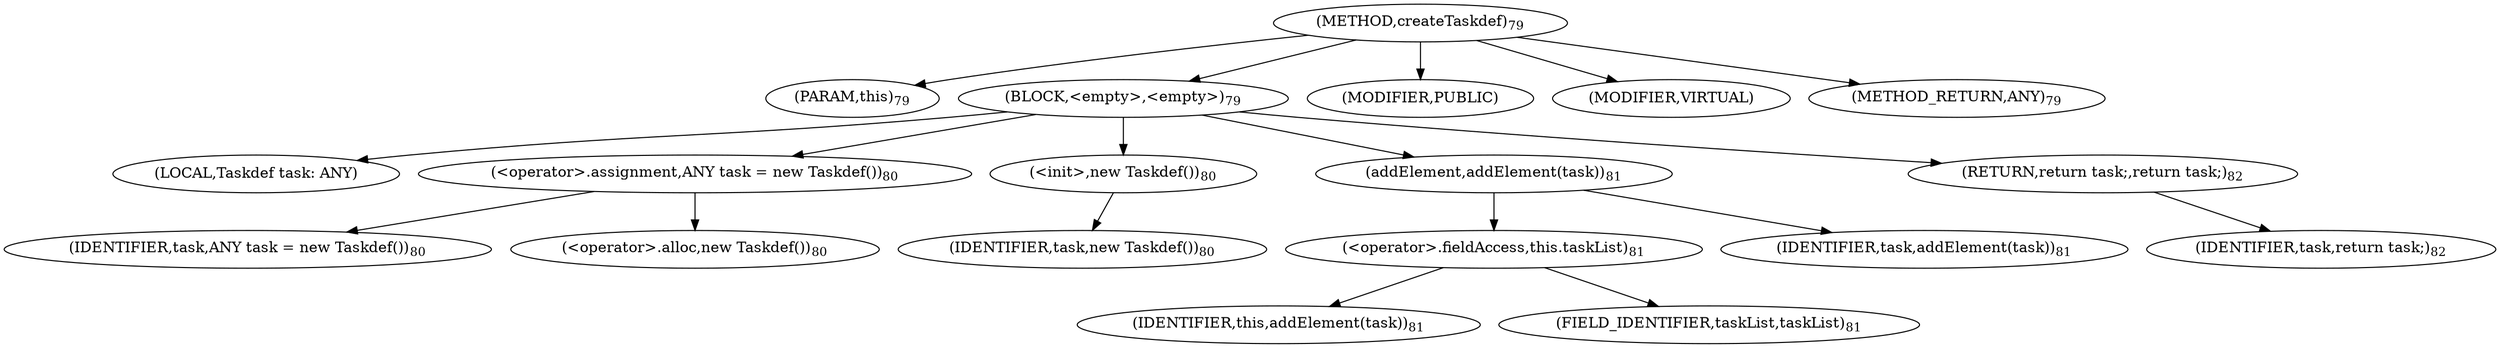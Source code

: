 digraph "createTaskdef" {  
"16" [label = <(METHOD,createTaskdef)<SUB>79</SUB>> ]
"17" [label = <(PARAM,this)<SUB>79</SUB>> ]
"18" [label = <(BLOCK,&lt;empty&gt;,&lt;empty&gt;)<SUB>79</SUB>> ]
"4" [label = <(LOCAL,Taskdef task: ANY)> ]
"19" [label = <(&lt;operator&gt;.assignment,ANY task = new Taskdef())<SUB>80</SUB>> ]
"20" [label = <(IDENTIFIER,task,ANY task = new Taskdef())<SUB>80</SUB>> ]
"21" [label = <(&lt;operator&gt;.alloc,new Taskdef())<SUB>80</SUB>> ]
"22" [label = <(&lt;init&gt;,new Taskdef())<SUB>80</SUB>> ]
"3" [label = <(IDENTIFIER,task,new Taskdef())<SUB>80</SUB>> ]
"23" [label = <(addElement,addElement(task))<SUB>81</SUB>> ]
"24" [label = <(&lt;operator&gt;.fieldAccess,this.taskList)<SUB>81</SUB>> ]
"25" [label = <(IDENTIFIER,this,addElement(task))<SUB>81</SUB>> ]
"26" [label = <(FIELD_IDENTIFIER,taskList,taskList)<SUB>81</SUB>> ]
"27" [label = <(IDENTIFIER,task,addElement(task))<SUB>81</SUB>> ]
"28" [label = <(RETURN,return task;,return task;)<SUB>82</SUB>> ]
"29" [label = <(IDENTIFIER,task,return task;)<SUB>82</SUB>> ]
"30" [label = <(MODIFIER,PUBLIC)> ]
"31" [label = <(MODIFIER,VIRTUAL)> ]
"32" [label = <(METHOD_RETURN,ANY)<SUB>79</SUB>> ]
  "16" -> "17" 
  "16" -> "18" 
  "16" -> "30" 
  "16" -> "31" 
  "16" -> "32" 
  "18" -> "4" 
  "18" -> "19" 
  "18" -> "22" 
  "18" -> "23" 
  "18" -> "28" 
  "19" -> "20" 
  "19" -> "21" 
  "22" -> "3" 
  "23" -> "24" 
  "23" -> "27" 
  "24" -> "25" 
  "24" -> "26" 
  "28" -> "29" 
}
